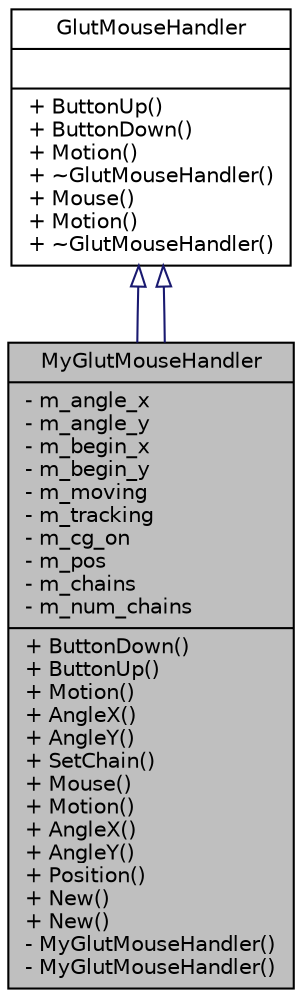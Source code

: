 digraph G
{
  edge [fontname="Helvetica",fontsize="10",labelfontname="Helvetica",labelfontsize="10"];
  node [fontname="Helvetica",fontsize="10",shape=record];
  Node1 [label="{MyGlutMouseHandler\n|- m_angle_x\l- m_angle_y\l- m_begin_x\l- m_begin_y\l- m_moving\l- m_tracking\l- m_cg_on\l- m_pos\l- m_chains\l- m_num_chains\l|+ ButtonDown()\l+ ButtonUp()\l+ Motion()\l+ AngleX()\l+ AngleY()\l+ SetChain()\l+ Mouse()\l+ Motion()\l+ AngleX()\l+ AngleY()\l+ Position()\l+ New()\l+ New()\l- MyGlutMouseHandler()\l- MyGlutMouseHandler()\l}",height=0.2,width=0.4,color="black", fillcolor="grey75", style="filled" fontcolor="black"];
  Node2 -> Node1 [dir=back,color="midnightblue",fontsize="10",style="solid",arrowtail="empty",fontname="Helvetica"];
  Node2 [label="{GlutMouseHandler\n||+ ButtonUp()\l+ ButtonDown()\l+ Motion()\l+ ~GlutMouseHandler()\l+ Mouse()\l+ Motion()\l+ ~GlutMouseHandler()\l}",height=0.2,width=0.4,color="black", fillcolor="white", style="filled",URL="$d0/d42/classGlutMouseHandler.html"];
  Node2 -> Node1 [dir=back,color="midnightblue",fontsize="10",style="solid",arrowtail="empty",fontname="Helvetica"];
}
